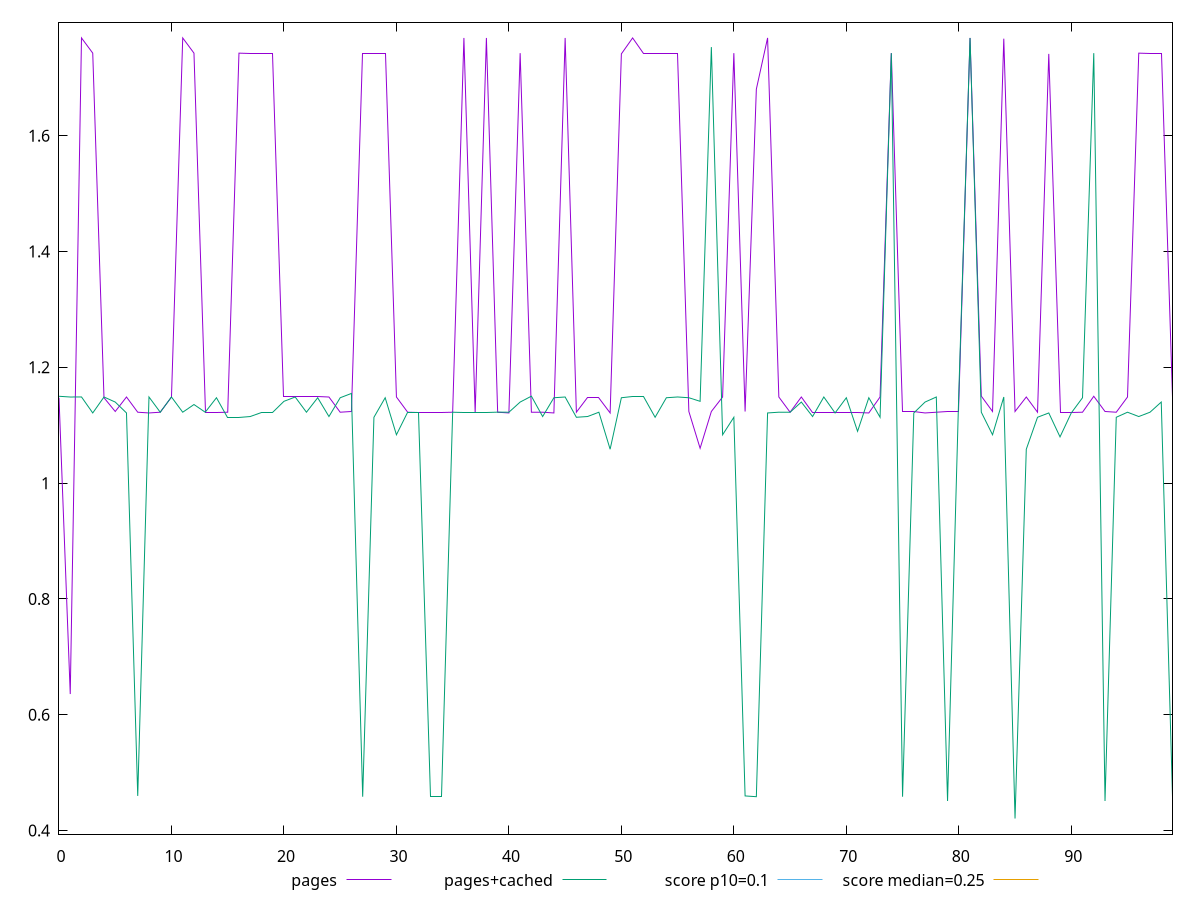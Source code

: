 reset

$pages <<EOF
0 1.1475105800628662
1 0.6356817771063911
2 1.7690829467773437
3 1.7428399658203124
4 1.1475105800628662
5 1.1237649288177491
6 1.1487898769378664
7 1.122510274887085
8 1.121230978012085
9 1.122510274887085
10 1.1487898769378664
11 1.7690829467773437
12 1.7428033447265625
13 1.122510274887085
14 1.122510274887085
15 1.122485631942749
16 1.7428033447265625
17 1.7415240478515623
18 1.7415240478515623
19 1.7415240478515623
20 1.1500445308685303
21 1.1500445308685303
22 1.1487898769378662
23 1.1487898769378664
24 1.1487652339935301
25 1.122510274887085
26 1.1237649288177491
27 1.7415240478515623
28 1.7415240478515623
29 1.7415240478515623
30 1.1487898769378664
31 1.122510274887085
32 1.121230978012085
33 1.121230978012085
34 1.121230978012085
35 1.122510274887085
36 1.7690829467773437
37 1.121230978012085
38 1.7690829467773437
39 1.122510274887085
40 1.121230978012085
41 1.7428033447265623
42 1.122485631942749
43 1.122510274887085
44 1.121230978012085
45 1.7690829467773437
46 1.122510274887085
47 1.1475105800628662
48 1.1475105800628662
49 1.121230978012085
50 1.7415240478515623
51 1.7690829467773437
52 1.7415240478515623
53 1.7415240478515623
54 1.7415240478515623
55 1.7415240478515623
56 1.1237649288177491
57 1.06020436668396
58 1.123764928817749
59 1.1487898769378664
60 1.7428033447265623
61 1.123764928817749
62 1.6805340576171877
63 1.7691195678710936
64 1.1487898769378664
65 1.122510274887085
66 1.1487898769378664
67 1.121230978012085
68 1.121230978012085
69 1.122510274887085
70 1.122510274887085
71 1.122510274887085
72 1.121230978012085
73 1.1487898769378664
74 1.7428399658203126
75 1.123764928817749
76 1.123764928817749
77 1.121230978012085
78 1.122485631942749
79 1.123801549911499
80 1.123801549911499
81 1.7690829467773437
82 1.1503377285003662
83 1.1237649288177491
84 1.7678036499023437
85 1.123764928817749
86 1.1487898769378664
87 1.122510274887085
88 1.7415240478515623
89 1.121230978012085
90 1.121230978012085
91 1.122510274887085
92 1.1500445308685303
93 1.123764928817749
94 1.122485631942749
95 1.1487898769378664
96 1.7428033447265625
97 1.7415240478515623
98 1.7415240478515626
99 1.1487652339935301
EOF

$pagesCached <<EOF
0 1.15004453086853
1 1.1487652339935301
2 1.1488850917816162
3 1.121230978012085
4 1.1487898769378662
5 1.1400473022460935
6 1.121230978012085
7 0.45963368797302245
8 1.1488264980316163
9 1.122510274887085
10 1.1487898769378662
11 1.122510274887085
12 1.135771993637085
13 1.122510274887085
14 1.1475105800628662
15 1.1137677001953123
16 1.1137677001953123
17 1.1150469970703123
18 1.122510274887085
19 1.1225102748870848
20 1.1413265991210935
21 1.1487898769378662
22 1.122510274887085
23 1.1475105800628662
24 1.1150469970703123
25 1.1475105800628662
26 1.1549373378753662
27 0.45831777000427243
28 1.1137677001953123
29 1.1475105800628662
30 1.083535665512085
31 1.1212309780120848
32 1.121230978012085
33 0.45831777000427243
34 0.45831777000427243
35 1.1225102748870852
36 1.1212309780120848
37 1.121230978012085
38 1.121230978012085
39 1.122622579574585
40 1.1225102748870848
41 1.1400473022460937
42 1.1502034511566162
43 1.1150469970703125
44 1.1475105800628662
45 1.1487898769378662
46 1.1137677001953123
47 1.1150836181640624
48 1.122510274887085
49 1.0585424804687498
50 1.1475105800628662
51 1.1487898769378662
52 1.1487898769378662
53 1.1137677001953123
54 1.1475105800628662
55 1.1488264980316163
56 1.1475105800628662
57 1.1413265991210937
58 1.7533236694335936
59 1.083535665512085
60 1.1137677001953123
61 0.45963368797302245
62 0.45831777000427243
63 1.121230978012085
64 1.122532247543335
65 1.1225102748870848
66 1.1400473022460937
67 1.1150469970703123
68 1.1488118495941162
69 1.121230978012085
70 1.1475105800628662
71 1.089509786605835
72 1.1475105800628662
73 1.1137677001953123
74 1.7428033447265623
75 0.45831777000427243
76 1.121230978012085
77 1.1400473022460937
78 1.1487898769378662
79 0.45085449218749996
80 1.1560970058441162
81 1.7690829467773437
82 1.1225468959808351
83 1.083535665512085
84 1.1487898769378662
85 0.4206224575042724
86 1.0585424804687498
87 1.1137677001953123
88 1.121230978012085
89 1.07989013671875
90 1.121230978012085
91 1.1475105800628662
92 1.742803344726562
93 0.45085449218749996
94 1.1137677001953123
95 1.122510274887085
96 1.1150469970703123
97 1.1225102748870848
98 1.1400473022460937
99 0.45831777000427243
EOF

set key outside below
set xrange [0:99]
set yrange [0.393652515296936:1.79608951007843]
set trange [0.393652515296936:1.79608951007843]
set terminal svg size 640, 520 enhanced background rgb 'white'
set output "report_00019_2021-02-10T18-14-37.922Z//cumulative-layout-shift/comparison/line/0_vs_1.svg"

plot $pages title "pages" with line, \
     $pagesCached title "pages+cached" with line, \
     0.1 title "score p10=0.1", \
     0.25 title "score median=0.25"

reset
